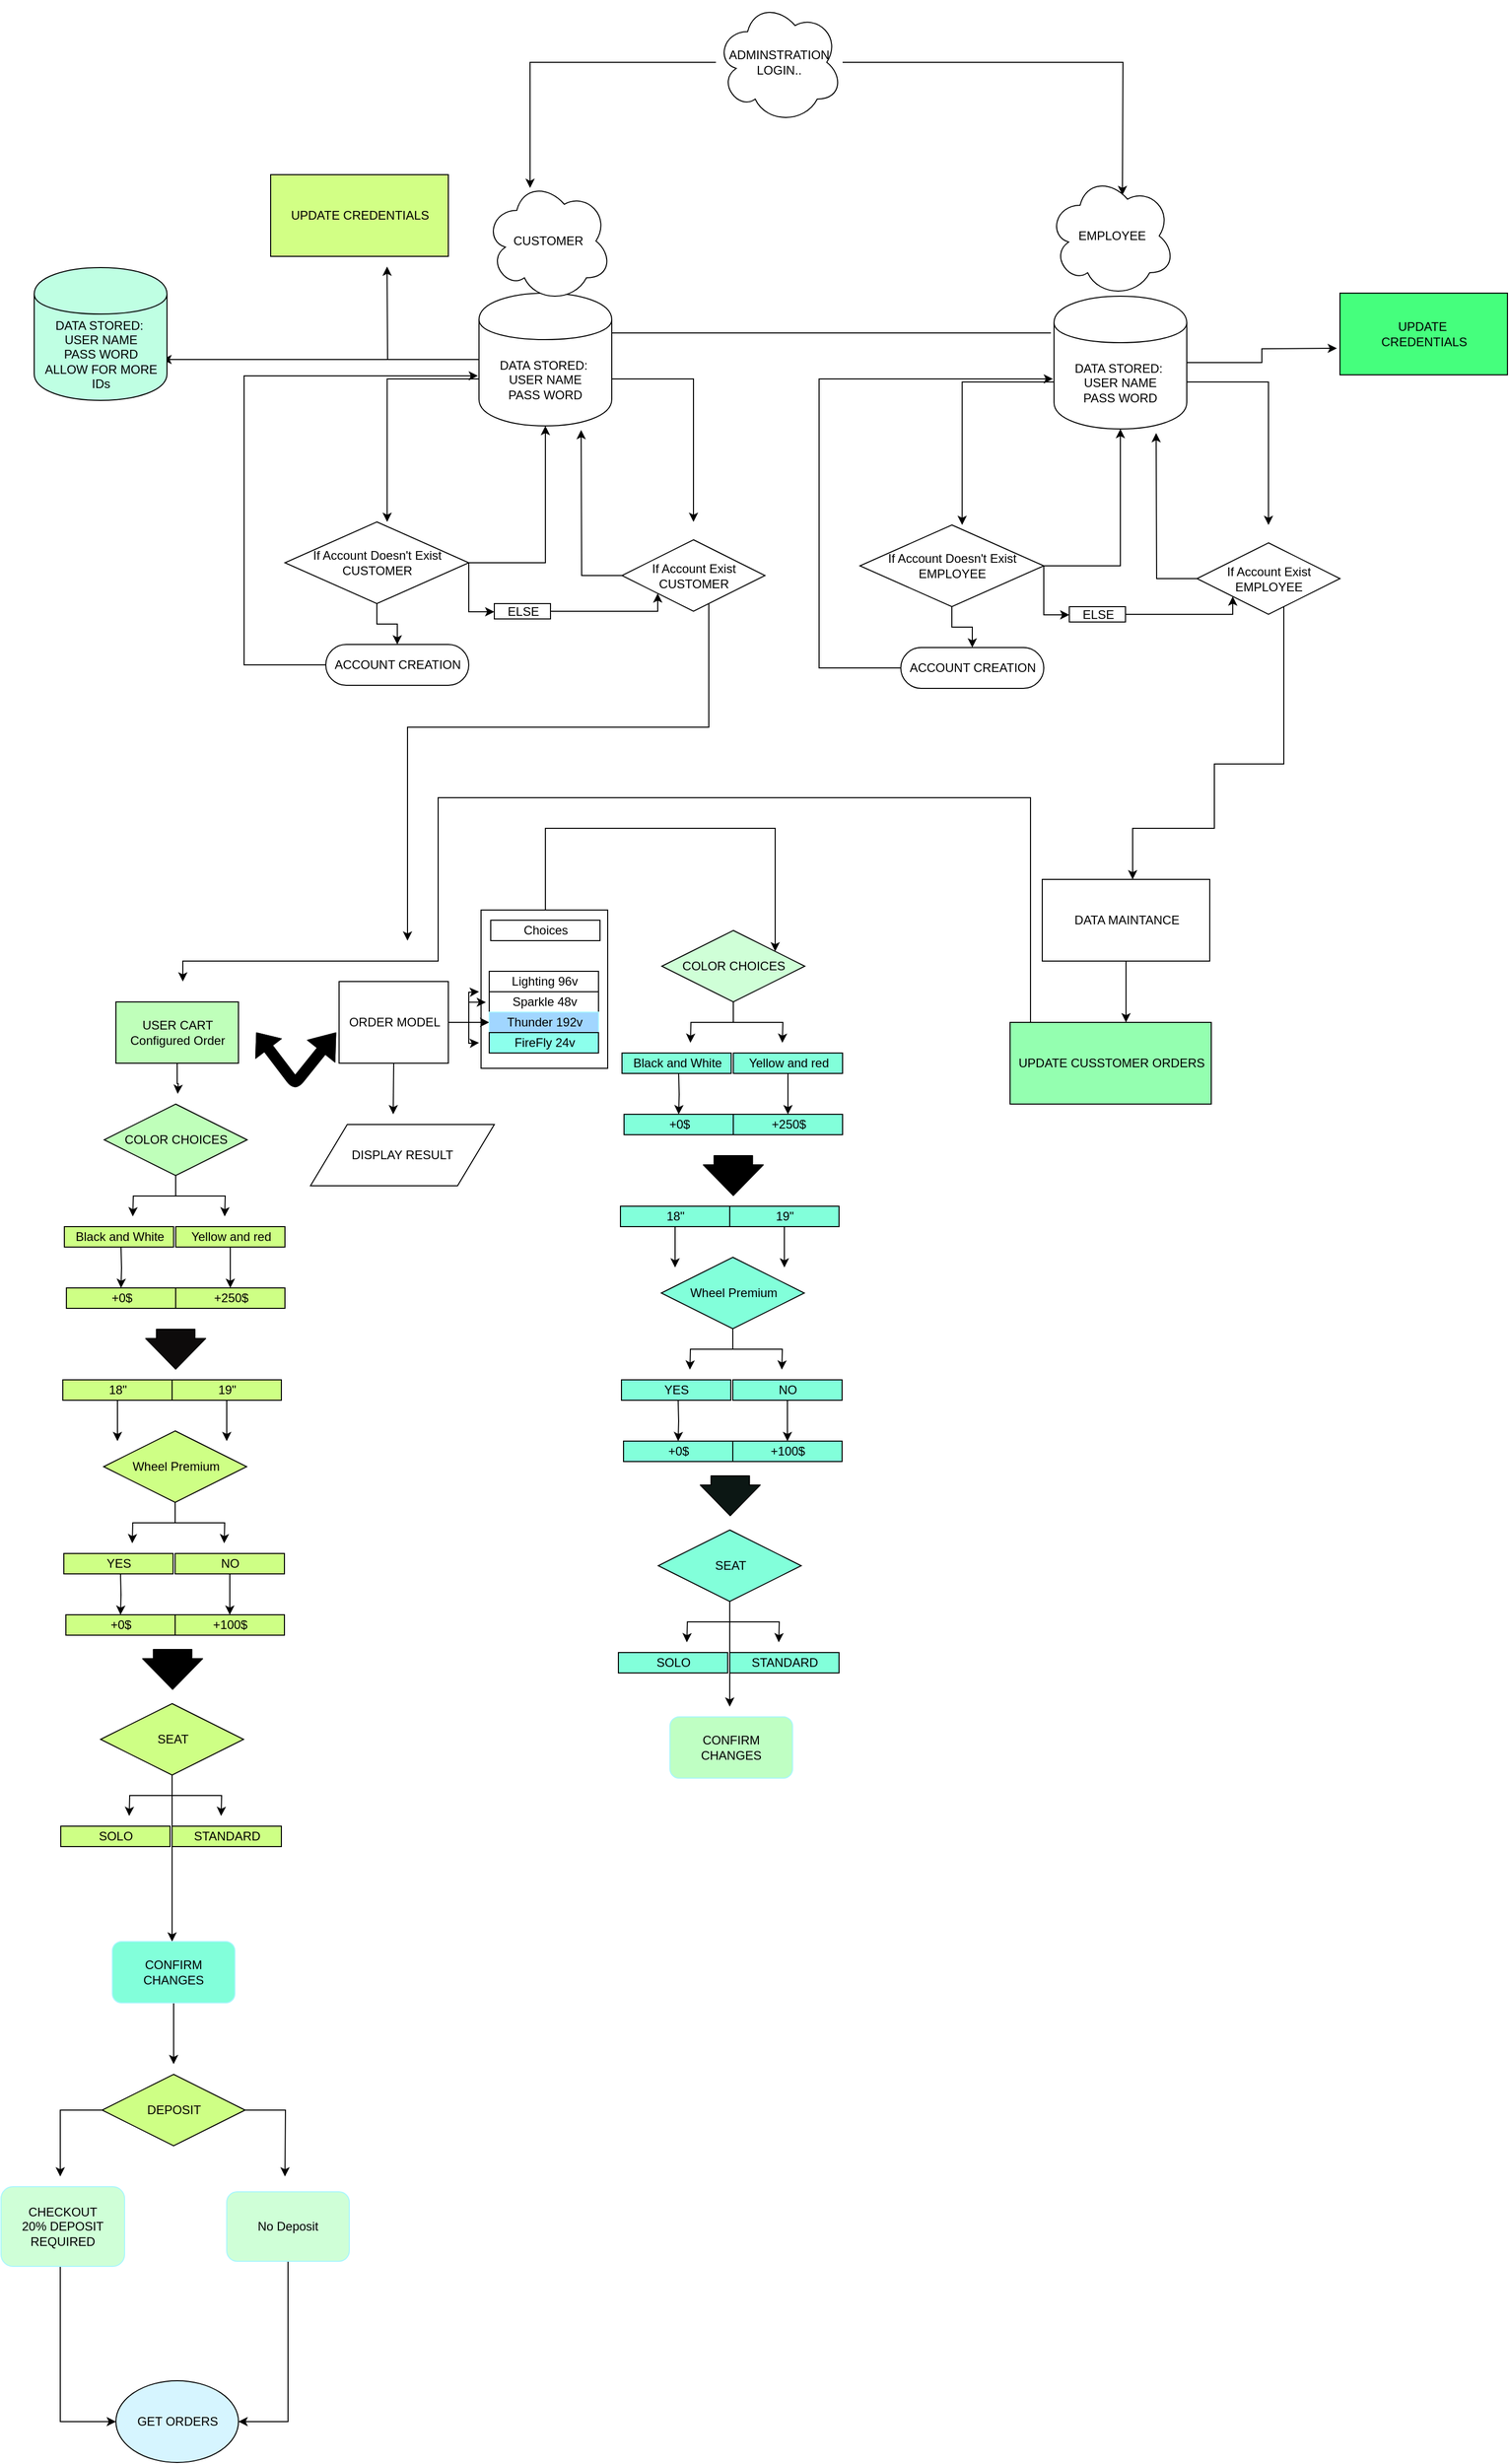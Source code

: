 <mxfile version="12.1.0" type="github" pages="1"><diagram id="tOOhJT7i22HmIIOKfleO" name="Page-1"><mxGraphModel dx="2656" dy="1863" grid="1" gridSize="10" guides="1" tooltips="1" connect="1" arrows="1" fold="1" page="1" pageScale="1" pageWidth="850" pageHeight="1100" math="0" shadow="0"><root><mxCell id="0"/><mxCell id="1" parent="0"/><mxCell id="ttzh-pr97tGaHgZJYW2i-22" style="edgeStyle=orthogonalEdgeStyle;rounded=0;orthogonalLoop=1;jettySize=auto;html=1;" parent="1" source="ttzh-pr97tGaHgZJYW2i-20" target="ttzh-pr97tGaHgZJYW2i-11" edge="1"><mxGeometry relative="1" as="geometry"><mxPoint x="510" y="440" as="targetPoint"/><Array as="points"><mxPoint x="335" y="360"/><mxPoint x="560" y="360"/><mxPoint x="560" y="460"/></Array></mxGeometry></mxCell><mxCell id="ttzh-pr97tGaHgZJYW2i-20" value="" style="html=1;dashed=0;whitespace=wrap;" parent="1" vertex="1"><mxGeometry x="272" y="440" width="124" height="155" as="geometry"/></mxCell><mxCell id="7T_k5h3l0pb4piRsph_v-25" style="edgeStyle=orthogonalEdgeStyle;rounded=0;orthogonalLoop=1;jettySize=auto;html=1;entryX=-0.008;entryY=0.623;entryDx=0;entryDy=0;entryPerimeter=0;" parent="1" source="7T_k5h3l0pb4piRsph_v-1" target="7T_k5h3l0pb4piRsph_v-3" edge="1"><mxGeometry relative="1" as="geometry"><mxPoint x="250" y="-80" as="targetPoint"/><Array as="points"><mxPoint x="40" y="200"/><mxPoint x="40" y="-83"/></Array></mxGeometry></mxCell><mxCell id="7T_k5h3l0pb4piRsph_v-1" value="ACCOUNT CREATION" style="html=1;dashed=0;whitespace=wrap;shape=mxgraph.dfd.start" parent="1" vertex="1"><mxGeometry x="120" y="180" width="140" height="40" as="geometry"/></mxCell><mxCell id="7T_k5h3l0pb4piRsph_v-16" style="edgeStyle=orthogonalEdgeStyle;rounded=0;orthogonalLoop=1;jettySize=auto;html=1;entryX=0.556;entryY=0;entryDx=0;entryDy=0;entryPerimeter=0;" parent="1" source="7T_k5h3l0pb4piRsph_v-3" target="7T_k5h3l0pb4piRsph_v-7" edge="1"><mxGeometry relative="1" as="geometry"><Array as="points"><mxPoint x="180" y="-80"/></Array></mxGeometry></mxCell><mxCell id="7T_k5h3l0pb4piRsph_v-17" style="edgeStyle=orthogonalEdgeStyle;rounded=0;orthogonalLoop=1;jettySize=auto;html=1;" parent="1" source="7T_k5h3l0pb4piRsph_v-3" edge="1"><mxGeometry relative="1" as="geometry"><mxPoint x="480" y="60" as="targetPoint"/><Array as="points"><mxPoint x="480" y="-80"/></Array></mxGeometry></mxCell><mxCell id="ttzh-pr97tGaHgZJYW2i-91" style="edgeStyle=orthogonalEdgeStyle;rounded=0;orthogonalLoop=1;jettySize=auto;html=1;fillColor=#000000;" parent="1" source="7T_k5h3l0pb4piRsph_v-3" edge="1"><mxGeometry relative="1" as="geometry"><mxPoint x="180.0" y="-190" as="targetPoint"/></mxGeometry></mxCell><mxCell id="ttzh-pr97tGaHgZJYW2i-99" style="edgeStyle=orthogonalEdgeStyle;rounded=0;orthogonalLoop=1;jettySize=auto;html=1;fillColor=#000000;" parent="1" source="7T_k5h3l0pb4piRsph_v-3" edge="1"><mxGeometry relative="1" as="geometry"><mxPoint x="-40" y="-99" as="targetPoint"/></mxGeometry></mxCell><mxCell id="7T_k5h3l0pb4piRsph_v-3" value="DATA STORED:&amp;nbsp;&lt;br&gt;USER NAME&lt;br&gt;PASS WORD" style="shape=cylinder;whiteSpace=wrap;html=1;boundedLbl=1;backgroundOutline=1;" parent="1" vertex="1"><mxGeometry x="270" y="-164" width="130" height="130" as="geometry"/></mxCell><mxCell id="7T_k5h3l0pb4piRsph_v-26" style="edgeStyle=orthogonalEdgeStyle;rounded=0;orthogonalLoop=1;jettySize=auto;html=1;" parent="1" source="7T_k5h3l0pb4piRsph_v-5" edge="1"><mxGeometry relative="1" as="geometry"><mxPoint x="370" y="-30" as="targetPoint"/></mxGeometry></mxCell><mxCell id="xP6dn8a69uU6Bmhhe62T-63" style="edgeStyle=orthogonalEdgeStyle;rounded=0;orthogonalLoop=1;jettySize=auto;html=1;" parent="1" source="7T_k5h3l0pb4piRsph_v-5" edge="1"><mxGeometry relative="1" as="geometry"><mxPoint x="200" y="470" as="targetPoint"/><Array as="points"><mxPoint x="495" y="261"/><mxPoint x="200" y="261"/></Array></mxGeometry></mxCell><mxCell id="7T_k5h3l0pb4piRsph_v-5" value="If Account Exist&lt;br&gt;CUSTOMER" style="shape=rhombus;html=1;dashed=0;whitespace=wrap;perimeter=rhombusPerimeter;" parent="1" vertex="1"><mxGeometry x="410" y="77.5" width="140" height="70" as="geometry"/></mxCell><mxCell id="7T_k5h3l0pb4piRsph_v-8" style="edgeStyle=orthogonalEdgeStyle;rounded=0;orthogonalLoop=1;jettySize=auto;html=1;entryX=0.5;entryY=0.5;entryDx=0;entryDy=-20;entryPerimeter=0;" parent="1" source="7T_k5h3l0pb4piRsph_v-7" target="7T_k5h3l0pb4piRsph_v-1" edge="1"><mxGeometry relative="1" as="geometry"/></mxCell><mxCell id="7T_k5h3l0pb4piRsph_v-12" style="edgeStyle=orthogonalEdgeStyle;rounded=0;orthogonalLoop=1;jettySize=auto;html=1;exitX=1;exitY=0.5;exitDx=0;exitDy=0;" parent="1" source="7T_k5h3l0pb4piRsph_v-7" target="7T_k5h3l0pb4piRsph_v-10" edge="1"><mxGeometry relative="1" as="geometry"><Array as="points"><mxPoint x="260" y="148"/></Array></mxGeometry></mxCell><mxCell id="7T_k5h3l0pb4piRsph_v-18" style="edgeStyle=orthogonalEdgeStyle;rounded=0;orthogonalLoop=1;jettySize=auto;html=1;" parent="1" source="7T_k5h3l0pb4piRsph_v-7" edge="1"><mxGeometry relative="1" as="geometry"><mxPoint x="335" y="-34" as="targetPoint"/><Array as="points"><mxPoint x="335" y="100"/></Array></mxGeometry></mxCell><mxCell id="7T_k5h3l0pb4piRsph_v-7" value="If Account Doesn't Exist&lt;br&gt;CUSTOMER" style="shape=rhombus;html=1;dashed=0;whitespace=wrap;perimeter=rhombusPerimeter;" parent="1" vertex="1"><mxGeometry x="80" y="60" width="180" height="80" as="geometry"/></mxCell><mxCell id="7T_k5h3l0pb4piRsph_v-24" style="edgeStyle=orthogonalEdgeStyle;rounded=0;orthogonalLoop=1;jettySize=auto;html=1;entryX=0;entryY=1;entryDx=0;entryDy=0;" parent="1" source="7T_k5h3l0pb4piRsph_v-10" target="7T_k5h3l0pb4piRsph_v-5" edge="1"><mxGeometry relative="1" as="geometry"><Array as="points"><mxPoint x="445" y="148"/></Array></mxGeometry></mxCell><mxCell id="7T_k5h3l0pb4piRsph_v-10" value="ELSE" style="html=1;dashed=0;whitespace=wrap;" parent="1" vertex="1"><mxGeometry x="285" y="140" width="55" height="15" as="geometry"/></mxCell><mxCell id="xP6dn8a69uU6Bmhhe62T-27" style="edgeStyle=orthogonalEdgeStyle;rounded=0;orthogonalLoop=1;jettySize=auto;html=1;entryX=-0.008;entryY=0.623;entryDx=0;entryDy=0;entryPerimeter=0;" parent="1" source="xP6dn8a69uU6Bmhhe62T-28" target="xP6dn8a69uU6Bmhhe62T-31" edge="1"><mxGeometry relative="1" as="geometry"><mxPoint x="813" y="-77" as="targetPoint"/><Array as="points"><mxPoint x="603" y="203"/><mxPoint x="603" y="-80"/></Array></mxGeometry></mxCell><mxCell id="xP6dn8a69uU6Bmhhe62T-28" value="ACCOUNT CREATION" style="html=1;dashed=0;whitespace=wrap;shape=mxgraph.dfd.start" parent="1" vertex="1"><mxGeometry x="683" y="183" width="140" height="40" as="geometry"/></mxCell><mxCell id="xP6dn8a69uU6Bmhhe62T-29" style="edgeStyle=orthogonalEdgeStyle;rounded=0;orthogonalLoop=1;jettySize=auto;html=1;entryX=0.556;entryY=0;entryDx=0;entryDy=0;entryPerimeter=0;" parent="1" source="xP6dn8a69uU6Bmhhe62T-31" target="xP6dn8a69uU6Bmhhe62T-38" edge="1"><mxGeometry relative="1" as="geometry"><Array as="points"><mxPoint x="743" y="-77"/></Array></mxGeometry></mxCell><mxCell id="xP6dn8a69uU6Bmhhe62T-30" style="edgeStyle=orthogonalEdgeStyle;rounded=0;orthogonalLoop=1;jettySize=auto;html=1;" parent="1" source="xP6dn8a69uU6Bmhhe62T-31" edge="1"><mxGeometry relative="1" as="geometry"><mxPoint x="1043" y="63" as="targetPoint"/><Array as="points"><mxPoint x="1043" y="-77"/></Array></mxGeometry></mxCell><mxCell id="ttzh-pr97tGaHgZJYW2i-89" style="edgeStyle=orthogonalEdgeStyle;rounded=0;orthogonalLoop=1;jettySize=auto;html=1;fillColor=#000000;" parent="1" source="xP6dn8a69uU6Bmhhe62T-31" edge="1"><mxGeometry relative="1" as="geometry"><mxPoint x="1110" y="-110" as="targetPoint"/></mxGeometry></mxCell><mxCell id="xP6dn8a69uU6Bmhhe62T-31" value="DATA STORED:&amp;nbsp;&lt;br&gt;USER NAME&lt;br&gt;PASS WORD" style="shape=cylinder;whiteSpace=wrap;html=1;boundedLbl=1;backgroundOutline=1;" parent="1" vertex="1"><mxGeometry x="833" y="-161" width="130" height="130" as="geometry"/></mxCell><mxCell id="xP6dn8a69uU6Bmhhe62T-32" style="edgeStyle=orthogonalEdgeStyle;rounded=0;orthogonalLoop=1;jettySize=auto;html=1;" parent="1" source="xP6dn8a69uU6Bmhhe62T-34" edge="1"><mxGeometry relative="1" as="geometry"><mxPoint x="933" y="-27" as="targetPoint"/></mxGeometry></mxCell><mxCell id="xP6dn8a69uU6Bmhhe62T-65" style="edgeStyle=orthogonalEdgeStyle;rounded=0;orthogonalLoop=1;jettySize=auto;html=1;" parent="1" source="xP6dn8a69uU6Bmhhe62T-34" edge="1"><mxGeometry relative="1" as="geometry"><mxPoint x="910" y="410" as="targetPoint"/><Array as="points"><mxPoint x="1058" y="297"/><mxPoint x="990" y="297"/><mxPoint x="990" y="360"/><mxPoint x="910" y="360"/></Array></mxGeometry></mxCell><mxCell id="xP6dn8a69uU6Bmhhe62T-34" value="If Account Exist&lt;br&gt;EMPLOYEE" style="shape=rhombus;html=1;dashed=0;whitespace=wrap;perimeter=rhombusPerimeter;" parent="1" vertex="1"><mxGeometry x="973" y="80.5" width="140" height="70" as="geometry"/></mxCell><mxCell id="xP6dn8a69uU6Bmhhe62T-35" style="edgeStyle=orthogonalEdgeStyle;rounded=0;orthogonalLoop=1;jettySize=auto;html=1;entryX=0.5;entryY=0.5;entryDx=0;entryDy=-20;entryPerimeter=0;" parent="1" source="xP6dn8a69uU6Bmhhe62T-38" target="xP6dn8a69uU6Bmhhe62T-28" edge="1"><mxGeometry relative="1" as="geometry"/></mxCell><mxCell id="xP6dn8a69uU6Bmhhe62T-36" style="edgeStyle=orthogonalEdgeStyle;rounded=0;orthogonalLoop=1;jettySize=auto;html=1;exitX=1;exitY=0.5;exitDx=0;exitDy=0;" parent="1" source="xP6dn8a69uU6Bmhhe62T-38" target="xP6dn8a69uU6Bmhhe62T-40" edge="1"><mxGeometry relative="1" as="geometry"><Array as="points"><mxPoint x="823" y="151"/></Array></mxGeometry></mxCell><mxCell id="xP6dn8a69uU6Bmhhe62T-37" style="edgeStyle=orthogonalEdgeStyle;rounded=0;orthogonalLoop=1;jettySize=auto;html=1;" parent="1" source="xP6dn8a69uU6Bmhhe62T-38" edge="1"><mxGeometry relative="1" as="geometry"><mxPoint x="898" y="-31" as="targetPoint"/><Array as="points"><mxPoint x="898" y="103"/></Array></mxGeometry></mxCell><mxCell id="xP6dn8a69uU6Bmhhe62T-38" value="If Account Doesn't Exist&lt;br&gt;EMPLOYEE" style="shape=rhombus;html=1;dashed=0;whitespace=wrap;perimeter=rhombusPerimeter;" parent="1" vertex="1"><mxGeometry x="643" y="63" width="180" height="80" as="geometry"/></mxCell><mxCell id="xP6dn8a69uU6Bmhhe62T-39" style="edgeStyle=orthogonalEdgeStyle;rounded=0;orthogonalLoop=1;jettySize=auto;html=1;entryX=0;entryY=1;entryDx=0;entryDy=0;" parent="1" source="xP6dn8a69uU6Bmhhe62T-40" target="xP6dn8a69uU6Bmhhe62T-34" edge="1"><mxGeometry relative="1" as="geometry"><Array as="points"><mxPoint x="1008" y="151"/></Array></mxGeometry></mxCell><mxCell id="xP6dn8a69uU6Bmhhe62T-40" value="ELSE" style="html=1;dashed=0;whitespace=wrap;" parent="1" vertex="1"><mxGeometry x="848" y="143" width="55" height="15" as="geometry"/></mxCell><mxCell id="xP6dn8a69uU6Bmhhe62T-42" value="CUSTOMER" style="shape=cloud;whiteSpace=wrap;html=1;" parent="1" vertex="1"><mxGeometry x="276" y="-275" width="124" height="120" as="geometry"/></mxCell><mxCell id="xP6dn8a69uU6Bmhhe62T-57" value="EMPLOYEE" style="shape=cloud;whiteSpace=wrap;html=1;" parent="1" vertex="1"><mxGeometry x="827.5" y="-280" width="124" height="120" as="geometry"/></mxCell><mxCell id="xP6dn8a69uU6Bmhhe62T-61" style="edgeStyle=orthogonalEdgeStyle;rounded=0;orthogonalLoop=1;jettySize=auto;html=1;entryX=0.355;entryY=0.067;entryDx=0;entryDy=0;entryPerimeter=0;" parent="1" source="xP6dn8a69uU6Bmhhe62T-59" target="xP6dn8a69uU6Bmhhe62T-42" edge="1"><mxGeometry relative="1" as="geometry"/></mxCell><mxCell id="xP6dn8a69uU6Bmhhe62T-62" style="edgeStyle=orthogonalEdgeStyle;rounded=0;orthogonalLoop=1;jettySize=auto;html=1;" parent="1" source="xP6dn8a69uU6Bmhhe62T-59" edge="1"><mxGeometry relative="1" as="geometry"><mxPoint x="900" y="-260" as="targetPoint"/></mxGeometry></mxCell><mxCell id="xP6dn8a69uU6Bmhhe62T-59" value="ADMINSTRATION&lt;br&gt;LOGIN.." style="shape=cloud;whiteSpace=wrap;html=1;" parent="1" vertex="1"><mxGeometry x="502" y="-450" width="124" height="120" as="geometry"/></mxCell><mxCell id="xP6dn8a69uU6Bmhhe62T-72" style="edgeStyle=orthogonalEdgeStyle;rounded=0;orthogonalLoop=1;jettySize=auto;html=1;exitX=0.5;exitY=1;exitDx=0;exitDy=0;" parent="1" source="xP6dn8a69uU6Bmhhe62T-64" edge="1"><mxGeometry relative="1" as="geometry"><mxPoint x="186" y="640" as="targetPoint"/></mxGeometry></mxCell><mxCell id="ttzh-pr97tGaHgZJYW2i-2" style="edgeStyle=orthogonalEdgeStyle;rounded=0;orthogonalLoop=1;jettySize=auto;html=1;" parent="1" source="xP6dn8a69uU6Bmhhe62T-64" edge="1"><mxGeometry relative="1" as="geometry"><mxPoint x="270" y="520" as="targetPoint"/></mxGeometry></mxCell><mxCell id="ttzh-pr97tGaHgZJYW2i-7" style="edgeStyle=orthogonalEdgeStyle;rounded=0;orthogonalLoop=1;jettySize=auto;html=1;exitX=1;exitY=0.5;exitDx=0;exitDy=0;entryX=-0.03;entryY=0.516;entryDx=0;entryDy=0;entryPerimeter=0;" parent="1" source="xP6dn8a69uU6Bmhhe62T-64" target="ttzh-pr97tGaHgZJYW2i-4" edge="1"><mxGeometry relative="1" as="geometry"/></mxCell><mxCell id="ttzh-pr97tGaHgZJYW2i-8" style="edgeStyle=orthogonalEdgeStyle;rounded=0;orthogonalLoop=1;jettySize=auto;html=1;entryX=0;entryY=0.5;entryDx=0;entryDy=0;" parent="1" source="xP6dn8a69uU6Bmhhe62T-64" target="ttzh-pr97tGaHgZJYW2i-5" edge="1"><mxGeometry relative="1" as="geometry"/></mxCell><mxCell id="ttzh-pr97tGaHgZJYW2i-9" style="edgeStyle=orthogonalEdgeStyle;rounded=0;orthogonalLoop=1;jettySize=auto;html=1;" parent="1" source="xP6dn8a69uU6Bmhhe62T-64" edge="1"><mxGeometry relative="1" as="geometry"><mxPoint x="270" y="570" as="targetPoint"/></mxGeometry></mxCell><mxCell id="xP6dn8a69uU6Bmhhe62T-64" value="ORDER MODEL&lt;br&gt;" style="html=1;dashed=0;whitespace=wrap;" parent="1" vertex="1"><mxGeometry x="133" y="510" width="107" height="80" as="geometry"/></mxCell><mxCell id="ttzh-pr97tGaHgZJYW2i-96" style="edgeStyle=orthogonalEdgeStyle;rounded=0;orthogonalLoop=1;jettySize=auto;html=1;fillColor=#000000;" parent="1" source="xP6dn8a69uU6Bmhhe62T-66" edge="1"><mxGeometry relative="1" as="geometry"><mxPoint x="903.5" y="550" as="targetPoint"/></mxGeometry></mxCell><mxCell id="xP6dn8a69uU6Bmhhe62T-66" value="DATA MAINTANCE" style="html=1;dashed=0;whitespace=wrap;" parent="1" vertex="1"><mxGeometry x="821.5" y="410" width="164" height="80" as="geometry"/></mxCell><mxCell id="xP6dn8a69uU6Bmhhe62T-67" value="DISPLAY RESULT" style="shape=parallelogram;perimeter=parallelogramPerimeter;whiteSpace=wrap;html=1;dashed=0;" parent="1" vertex="1"><mxGeometry x="105" y="650" width="180" height="60" as="geometry"/></mxCell><mxCell id="xP6dn8a69uU6Bmhhe62T-73" value="" style="endArrow=none;html=1;exitX=1;exitY=0.3;exitDx=0;exitDy=0;" parent="1" source="7T_k5h3l0pb4piRsph_v-3" edge="1"><mxGeometry width="50" height="50" relative="1" as="geometry"><mxPoint x="550" y="-170.143" as="sourcePoint"/><mxPoint x="830" y="-125" as="targetPoint"/></mxGeometry></mxCell><mxCell id="ttzh-pr97tGaHgZJYW2i-3" value="Lighting 96v" style="html=1;dashed=0;whitespace=wrap;" parent="1" vertex="1"><mxGeometry x="280" y="500" width="107" height="20" as="geometry"/></mxCell><mxCell id="ttzh-pr97tGaHgZJYW2i-4" value="Sparkle 48v" style="html=1;dashed=0;whitespace=wrap;" parent="1" vertex="1"><mxGeometry x="280" y="520" width="107" height="20" as="geometry"/></mxCell><mxCell id="ttzh-pr97tGaHgZJYW2i-5" value="Thunder 192v" style="html=1;dashed=0;whitespace=wrap;fillColor=#A1D6FF;strokeColor=#A8F6FF;" parent="1" vertex="1"><mxGeometry x="280" y="540" width="107" height="20" as="geometry"/></mxCell><mxCell id="ttzh-pr97tGaHgZJYW2i-6" value="FireFly 24v" style="html=1;dashed=0;whitespace=wrap;fillColor=#8CFFEC;" parent="1" vertex="1"><mxGeometry x="280" y="560" width="107" height="20" as="geometry"/></mxCell><mxCell id="ttzh-pr97tGaHgZJYW2i-12" style="edgeStyle=orthogonalEdgeStyle;rounded=0;orthogonalLoop=1;jettySize=auto;html=1;" parent="1" source="ttzh-pr97tGaHgZJYW2i-11" edge="1"><mxGeometry relative="1" as="geometry"><mxPoint x="477" y="570" as="targetPoint"/></mxGeometry></mxCell><mxCell id="ttzh-pr97tGaHgZJYW2i-15" style="edgeStyle=orthogonalEdgeStyle;rounded=0;orthogonalLoop=1;jettySize=auto;html=1;" parent="1" source="ttzh-pr97tGaHgZJYW2i-11" edge="1"><mxGeometry relative="1" as="geometry"><mxPoint x="567" y="570" as="targetPoint"/></mxGeometry></mxCell><mxCell id="ttzh-pr97tGaHgZJYW2i-11" value="COLOR CHOICES" style="shape=rhombus;html=1;dashed=0;whitespace=wrap;perimeter=rhombusPerimeter;fillColor=#CFFFD7;" parent="1" vertex="1"><mxGeometry x="449" y="460" width="140" height="70" as="geometry"/></mxCell><mxCell id="ttzh-pr97tGaHgZJYW2i-13" value="Black and White" style="html=1;dashed=0;whitespace=wrap;fillColor=#82FFDA;" parent="1" vertex="1"><mxGeometry x="410" y="580" width="107" height="20" as="geometry"/></mxCell><mxCell id="ttzh-pr97tGaHgZJYW2i-16" style="edgeStyle=orthogonalEdgeStyle;rounded=0;orthogonalLoop=1;jettySize=auto;html=1;fillColor=#82FFDA;" parent="1" source="ttzh-pr97tGaHgZJYW2i-14" edge="1"><mxGeometry relative="1" as="geometry"><mxPoint x="572.5" y="640" as="targetPoint"/></mxGeometry></mxCell><mxCell id="ttzh-pr97tGaHgZJYW2i-14" value="Yellow and red" style="html=1;dashed=0;whitespace=wrap;fillColor=#82FFDA;" parent="1" vertex="1"><mxGeometry x="519" y="580" width="107" height="20" as="geometry"/></mxCell><mxCell id="ttzh-pr97tGaHgZJYW2i-17" value="+250$" style="html=1;dashed=0;whitespace=wrap;fillColor=#82FFDA;" parent="1" vertex="1"><mxGeometry x="519" y="640" width="107" height="20" as="geometry"/></mxCell><mxCell id="ttzh-pr97tGaHgZJYW2i-18" style="edgeStyle=orthogonalEdgeStyle;rounded=0;orthogonalLoop=1;jettySize=auto;html=1;fillColor=#82FFDA;" parent="1" edge="1"><mxGeometry relative="1" as="geometry"><mxPoint x="465.5" y="640" as="targetPoint"/><mxPoint x="465.5" y="600" as="sourcePoint"/></mxGeometry></mxCell><mxCell id="ttzh-pr97tGaHgZJYW2i-19" value="+0$" style="html=1;dashed=0;whitespace=wrap;fillColor=#82FFDA;" parent="1" vertex="1"><mxGeometry x="412" y="640" width="107" height="20" as="geometry"/></mxCell><mxCell id="ttzh-pr97tGaHgZJYW2i-21" value="Choices" style="html=1;dashed=0;whitespace=wrap;" parent="1" vertex="1"><mxGeometry x="281.5" y="450" width="107" height="20" as="geometry"/></mxCell><mxCell id="ttzh-pr97tGaHgZJYW2i-24" value="" style="shape=flexArrow;endArrow=classic;html=1;width=37.647;endSize=9.647;fillColor=#000000;" parent="1" edge="1"><mxGeometry width="50" height="50" relative="1" as="geometry"><mxPoint x="519" y="680" as="sourcePoint"/><mxPoint x="519" y="720" as="targetPoint"/></mxGeometry></mxCell><mxCell id="ttzh-pr97tGaHgZJYW2i-26" style="edgeStyle=orthogonalEdgeStyle;rounded=0;orthogonalLoop=1;jettySize=auto;html=1;fillColor=#82FFDA;" parent="1" source="ttzh-pr97tGaHgZJYW2i-28" edge="1"><mxGeometry relative="1" as="geometry"><mxPoint x="476.5" y="890" as="targetPoint"/></mxGeometry></mxCell><mxCell id="ttzh-pr97tGaHgZJYW2i-27" style="edgeStyle=orthogonalEdgeStyle;rounded=0;orthogonalLoop=1;jettySize=auto;html=1;fillColor=#82FFDA;" parent="1" source="ttzh-pr97tGaHgZJYW2i-28" edge="1"><mxGeometry relative="1" as="geometry"><mxPoint x="566.5" y="890" as="targetPoint"/></mxGeometry></mxCell><mxCell id="ttzh-pr97tGaHgZJYW2i-28" value="Wheel Premium" style="shape=rhombus;html=1;dashed=0;whitespace=wrap;perimeter=rhombusPerimeter;fillColor=#82FFDA;" parent="1" vertex="1"><mxGeometry x="448.5" y="780" width="140" height="70" as="geometry"/></mxCell><mxCell id="ttzh-pr97tGaHgZJYW2i-29" value="YES" style="html=1;dashed=0;whitespace=wrap;fillColor=#82FFDA;" parent="1" vertex="1"><mxGeometry x="409.5" y="900" width="107" height="20" as="geometry"/></mxCell><mxCell id="ttzh-pr97tGaHgZJYW2i-30" style="edgeStyle=orthogonalEdgeStyle;rounded=0;orthogonalLoop=1;jettySize=auto;html=1;fillColor=#82FFDA;" parent="1" source="ttzh-pr97tGaHgZJYW2i-31" edge="1"><mxGeometry relative="1" as="geometry"><mxPoint x="572.0" y="960" as="targetPoint"/></mxGeometry></mxCell><mxCell id="ttzh-pr97tGaHgZJYW2i-31" value="NO" style="html=1;dashed=0;whitespace=wrap;fillColor=#82FFDA;" parent="1" vertex="1"><mxGeometry x="518.5" y="900" width="107" height="20" as="geometry"/></mxCell><mxCell id="ttzh-pr97tGaHgZJYW2i-32" value="+100$" style="html=1;dashed=0;whitespace=wrap;fillColor=#82FFDA;" parent="1" vertex="1"><mxGeometry x="518.5" y="960" width="107" height="20" as="geometry"/></mxCell><mxCell id="ttzh-pr97tGaHgZJYW2i-33" style="edgeStyle=orthogonalEdgeStyle;rounded=0;orthogonalLoop=1;jettySize=auto;html=1;fillColor=#82FFDA;" parent="1" edge="1"><mxGeometry relative="1" as="geometry"><mxPoint x="465.0" y="960" as="targetPoint"/><mxPoint x="465.0" y="920" as="sourcePoint"/></mxGeometry></mxCell><mxCell id="ttzh-pr97tGaHgZJYW2i-34" value="+0$" style="html=1;dashed=0;whitespace=wrap;fillColor=#82FFDA;" parent="1" vertex="1"><mxGeometry x="411.5" y="960" width="107" height="20" as="geometry"/></mxCell><mxCell id="ttzh-pr97tGaHgZJYW2i-38" style="edgeStyle=orthogonalEdgeStyle;rounded=0;orthogonalLoop=1;jettySize=auto;html=1;fillColor=#82FFDA;" parent="1" source="ttzh-pr97tGaHgZJYW2i-35" edge="1"><mxGeometry relative="1" as="geometry"><mxPoint x="569.0" y="790" as="targetPoint"/></mxGeometry></mxCell><mxCell id="ttzh-pr97tGaHgZJYW2i-35" value="19&quot;" style="html=1;dashed=0;whitespace=wrap;fillColor=#82FFDA;" parent="1" vertex="1"><mxGeometry x="515.5" y="730" width="107" height="20" as="geometry"/></mxCell><mxCell id="ttzh-pr97tGaHgZJYW2i-37" style="edgeStyle=orthogonalEdgeStyle;rounded=0;orthogonalLoop=1;jettySize=auto;html=1;fillColor=#82FFDA;" parent="1" source="ttzh-pr97tGaHgZJYW2i-36" edge="1"><mxGeometry relative="1" as="geometry"><mxPoint x="462" y="790" as="targetPoint"/></mxGeometry></mxCell><mxCell id="ttzh-pr97tGaHgZJYW2i-36" value="18&quot;" style="html=1;dashed=0;whitespace=wrap;fillColor=#82FFDA;" parent="1" vertex="1"><mxGeometry x="408.5" y="730" width="107" height="20" as="geometry"/></mxCell><mxCell id="ttzh-pr97tGaHgZJYW2i-39" style="edgeStyle=orthogonalEdgeStyle;rounded=0;orthogonalLoop=1;jettySize=auto;html=1;fillColor=#82FFDA;" parent="1" source="ttzh-pr97tGaHgZJYW2i-41" edge="1"><mxGeometry relative="1" as="geometry"><mxPoint x="473.5" y="1157.0" as="targetPoint"/></mxGeometry></mxCell><mxCell id="ttzh-pr97tGaHgZJYW2i-40" style="edgeStyle=orthogonalEdgeStyle;rounded=0;orthogonalLoop=1;jettySize=auto;html=1;fillColor=#82FFDA;" parent="1" source="ttzh-pr97tGaHgZJYW2i-41" edge="1"><mxGeometry relative="1" as="geometry"><mxPoint x="563.5" y="1157.0" as="targetPoint"/></mxGeometry></mxCell><mxCell id="ttzh-pr97tGaHgZJYW2i-83" style="edgeStyle=orthogonalEdgeStyle;rounded=0;orthogonalLoop=1;jettySize=auto;html=1;fillColor=#82FFDA;" parent="1" source="ttzh-pr97tGaHgZJYW2i-41" edge="1"><mxGeometry relative="1" as="geometry"><mxPoint x="515.5" y="1220" as="targetPoint"/></mxGeometry></mxCell><mxCell id="ttzh-pr97tGaHgZJYW2i-41" value="SEAT" style="shape=rhombus;html=1;dashed=0;whitespace=wrap;perimeter=rhombusPerimeter;fillColor=#82FFDA;" parent="1" vertex="1"><mxGeometry x="445.5" y="1047" width="140" height="70" as="geometry"/></mxCell><mxCell id="ttzh-pr97tGaHgZJYW2i-42" value="SOLO" style="html=1;dashed=0;whitespace=wrap;fillColor=#82FFDA;" parent="1" vertex="1"><mxGeometry x="406.5" y="1167" width="107" height="20" as="geometry"/></mxCell><mxCell id="ttzh-pr97tGaHgZJYW2i-43" value="STANDARD" style="html=1;dashed=0;whitespace=wrap;fillColor=#82FFDA;" parent="1" vertex="1"><mxGeometry x="515.5" y="1167" width="107" height="20" as="geometry"/></mxCell><mxCell id="ttzh-pr97tGaHgZJYW2i-44" value="" style="shape=flexArrow;endArrow=classic;html=1;width=37.647;endSize=9.647;fillColor=#0C1714;" parent="1" edge="1"><mxGeometry width="50" height="50" relative="1" as="geometry"><mxPoint x="516" y="993.5" as="sourcePoint"/><mxPoint x="516" y="1033.5" as="targetPoint"/></mxGeometry></mxCell><mxCell id="ttzh-pr97tGaHgZJYW2i-48" value="" style="edgeStyle=orthogonalEdgeStyle;rounded=0;orthogonalLoop=1;jettySize=auto;html=1;fillColor=#BFFFBA;" parent="1" source="ttzh-pr97tGaHgZJYW2i-46" edge="1"><mxGeometry relative="1" as="geometry"><mxPoint x="-25" y="620" as="targetPoint"/></mxGeometry></mxCell><mxCell id="ttzh-pr97tGaHgZJYW2i-46" value="USER CART&lt;br&gt;Configured Order" style="rounded=0;whiteSpace=wrap;html=1;fillColor=#BFFFBA;" parent="1" vertex="1"><mxGeometry x="-85.5" y="530" width="120" height="60" as="geometry"/></mxCell><mxCell id="ttzh-pr97tGaHgZJYW2i-51" style="edgeStyle=orthogonalEdgeStyle;rounded=0;orthogonalLoop=1;jettySize=auto;html=1;" parent="1" source="ttzh-pr97tGaHgZJYW2i-53" edge="1"><mxGeometry relative="1" as="geometry"><mxPoint x="-69" y="740" as="targetPoint"/></mxGeometry></mxCell><mxCell id="ttzh-pr97tGaHgZJYW2i-52" style="edgeStyle=orthogonalEdgeStyle;rounded=0;orthogonalLoop=1;jettySize=auto;html=1;" parent="1" source="ttzh-pr97tGaHgZJYW2i-53" edge="1"><mxGeometry relative="1" as="geometry"><mxPoint x="21" y="740" as="targetPoint"/></mxGeometry></mxCell><mxCell id="ttzh-pr97tGaHgZJYW2i-53" value="COLOR CHOICES" style="shape=rhombus;html=1;dashed=0;whitespace=wrap;perimeter=rhombusPerimeter;fillColor=#BFFFBA;" parent="1" vertex="1"><mxGeometry x="-97" y="630" width="140" height="70" as="geometry"/></mxCell><mxCell id="ttzh-pr97tGaHgZJYW2i-54" value="Black and White" style="html=1;dashed=0;whitespace=wrap;fillColor=#CEFF85;" parent="1" vertex="1"><mxGeometry x="-136" y="750" width="107" height="20" as="geometry"/></mxCell><mxCell id="ttzh-pr97tGaHgZJYW2i-55" style="edgeStyle=orthogonalEdgeStyle;rounded=0;orthogonalLoop=1;jettySize=auto;html=1;fillColor=#CEFF85;" parent="1" source="ttzh-pr97tGaHgZJYW2i-56" edge="1"><mxGeometry relative="1" as="geometry"><mxPoint x="26.5" y="810" as="targetPoint"/></mxGeometry></mxCell><mxCell id="ttzh-pr97tGaHgZJYW2i-56" value="Yellow and red" style="html=1;dashed=0;whitespace=wrap;fillColor=#CEFF85;" parent="1" vertex="1"><mxGeometry x="-27" y="750" width="107" height="20" as="geometry"/></mxCell><mxCell id="ttzh-pr97tGaHgZJYW2i-57" value="+250$" style="html=1;dashed=0;whitespace=wrap;fillColor=#CEFF85;" parent="1" vertex="1"><mxGeometry x="-27" y="810" width="107" height="20" as="geometry"/></mxCell><mxCell id="ttzh-pr97tGaHgZJYW2i-58" style="edgeStyle=orthogonalEdgeStyle;rounded=0;orthogonalLoop=1;jettySize=auto;html=1;fillColor=#CEFF85;" parent="1" edge="1"><mxGeometry relative="1" as="geometry"><mxPoint x="-80.5" y="810" as="targetPoint"/><mxPoint x="-80.5" y="770" as="sourcePoint"/></mxGeometry></mxCell><mxCell id="ttzh-pr97tGaHgZJYW2i-59" value="+0$" style="html=1;dashed=0;whitespace=wrap;fillColor=#CEFF85;" parent="1" vertex="1"><mxGeometry x="-134" y="810" width="107" height="20" as="geometry"/></mxCell><mxCell id="ttzh-pr97tGaHgZJYW2i-60" value="" style="shape=flexArrow;endArrow=classic;html=1;width=37.647;endSize=9.647;fillColor=#0D0B0B;" parent="1" edge="1"><mxGeometry width="50" height="50" relative="1" as="geometry"><mxPoint x="-27" y="850" as="sourcePoint"/><mxPoint x="-27" y="890.0" as="targetPoint"/></mxGeometry></mxCell><mxCell id="ttzh-pr97tGaHgZJYW2i-61" style="edgeStyle=orthogonalEdgeStyle;rounded=0;orthogonalLoop=1;jettySize=auto;html=1;fillColor=#CEFF85;" parent="1" source="ttzh-pr97tGaHgZJYW2i-63" edge="1"><mxGeometry relative="1" as="geometry"><mxPoint x="-69.5" y="1060.0" as="targetPoint"/></mxGeometry></mxCell><mxCell id="ttzh-pr97tGaHgZJYW2i-62" style="edgeStyle=orthogonalEdgeStyle;rounded=0;orthogonalLoop=1;jettySize=auto;html=1;fillColor=#CEFF85;" parent="1" source="ttzh-pr97tGaHgZJYW2i-63" edge="1"><mxGeometry relative="1" as="geometry"><mxPoint x="20.5" y="1060.0" as="targetPoint"/></mxGeometry></mxCell><mxCell id="ttzh-pr97tGaHgZJYW2i-63" value="Wheel Premium" style="shape=rhombus;html=1;dashed=0;whitespace=wrap;perimeter=rhombusPerimeter;fillColor=#CEFF85;" parent="1" vertex="1"><mxGeometry x="-97.5" y="950" width="140" height="70" as="geometry"/></mxCell><mxCell id="ttzh-pr97tGaHgZJYW2i-64" value="YES" style="html=1;dashed=0;whitespace=wrap;fillColor=#CEFF85;" parent="1" vertex="1"><mxGeometry x="-136.5" y="1070" width="107" height="20" as="geometry"/></mxCell><mxCell id="ttzh-pr97tGaHgZJYW2i-65" style="edgeStyle=orthogonalEdgeStyle;rounded=0;orthogonalLoop=1;jettySize=auto;html=1;fillColor=#CEFF85;" parent="1" source="ttzh-pr97tGaHgZJYW2i-66" edge="1"><mxGeometry relative="1" as="geometry"><mxPoint x="26.0" y="1130.0" as="targetPoint"/></mxGeometry></mxCell><mxCell id="ttzh-pr97tGaHgZJYW2i-66" value="NO" style="html=1;dashed=0;whitespace=wrap;fillColor=#CEFF85;" parent="1" vertex="1"><mxGeometry x="-27.5" y="1070" width="107" height="20" as="geometry"/></mxCell><mxCell id="ttzh-pr97tGaHgZJYW2i-67" value="+100$" style="html=1;dashed=0;whitespace=wrap;fillColor=#CEFF85;" parent="1" vertex="1"><mxGeometry x="-27.5" y="1130" width="107" height="20" as="geometry"/></mxCell><mxCell id="ttzh-pr97tGaHgZJYW2i-68" style="edgeStyle=orthogonalEdgeStyle;rounded=0;orthogonalLoop=1;jettySize=auto;html=1;fillColor=#CEFF85;" parent="1" edge="1"><mxGeometry relative="1" as="geometry"><mxPoint x="-81" y="1130.0" as="targetPoint"/><mxPoint x="-81" y="1090.0" as="sourcePoint"/></mxGeometry></mxCell><mxCell id="ttzh-pr97tGaHgZJYW2i-69" value="+0$" style="html=1;dashed=0;whitespace=wrap;fillColor=#CEFF85;" parent="1" vertex="1"><mxGeometry x="-134.5" y="1130" width="107" height="20" as="geometry"/></mxCell><mxCell id="ttzh-pr97tGaHgZJYW2i-70" style="edgeStyle=orthogonalEdgeStyle;rounded=0;orthogonalLoop=1;jettySize=auto;html=1;fillColor=#CEFF85;" parent="1" source="ttzh-pr97tGaHgZJYW2i-71" edge="1"><mxGeometry relative="1" as="geometry"><mxPoint x="23" y="960.0" as="targetPoint"/></mxGeometry></mxCell><mxCell id="ttzh-pr97tGaHgZJYW2i-71" value="19&quot;" style="html=1;dashed=0;whitespace=wrap;fillColor=#CEFF85;" parent="1" vertex="1"><mxGeometry x="-30.5" y="900" width="107" height="20" as="geometry"/></mxCell><mxCell id="ttzh-pr97tGaHgZJYW2i-72" style="edgeStyle=orthogonalEdgeStyle;rounded=0;orthogonalLoop=1;jettySize=auto;html=1;fillColor=#CEFF85;" parent="1" source="ttzh-pr97tGaHgZJYW2i-73" edge="1"><mxGeometry relative="1" as="geometry"><mxPoint x="-84" y="960.0" as="targetPoint"/></mxGeometry></mxCell><mxCell id="ttzh-pr97tGaHgZJYW2i-73" value="18&quot;" style="html=1;dashed=0;whitespace=wrap;fillColor=#CEFF85;" parent="1" vertex="1"><mxGeometry x="-137.5" y="900" width="107" height="20" as="geometry"/></mxCell><mxCell id="ttzh-pr97tGaHgZJYW2i-74" style="edgeStyle=orthogonalEdgeStyle;rounded=0;orthogonalLoop=1;jettySize=auto;html=1;fillColor=#CEFF85;" parent="1" source="ttzh-pr97tGaHgZJYW2i-76" edge="1"><mxGeometry relative="1" as="geometry"><mxPoint x="-72.5" y="1327.0" as="targetPoint"/></mxGeometry></mxCell><mxCell id="ttzh-pr97tGaHgZJYW2i-75" style="edgeStyle=orthogonalEdgeStyle;rounded=0;orthogonalLoop=1;jettySize=auto;html=1;fillColor=#CEFF85;" parent="1" source="ttzh-pr97tGaHgZJYW2i-76" edge="1"><mxGeometry relative="1" as="geometry"><mxPoint x="17.5" y="1327.0" as="targetPoint"/></mxGeometry></mxCell><mxCell id="ttzh-pr97tGaHgZJYW2i-81" style="edgeStyle=orthogonalEdgeStyle;rounded=0;orthogonalLoop=1;jettySize=auto;html=1;fillColor=#82FFDA;" parent="1" source="ttzh-pr97tGaHgZJYW2i-76" edge="1"><mxGeometry relative="1" as="geometry"><mxPoint x="-30.5" y="1450" as="targetPoint"/></mxGeometry></mxCell><mxCell id="ttzh-pr97tGaHgZJYW2i-76" value="SEAT" style="shape=rhombus;html=1;dashed=0;whitespace=wrap;perimeter=rhombusPerimeter;fillColor=#CEFF85;" parent="1" vertex="1"><mxGeometry x="-100.5" y="1217" width="140" height="70" as="geometry"/></mxCell><mxCell id="ttzh-pr97tGaHgZJYW2i-77" value="SOLO" style="html=1;dashed=0;whitespace=wrap;fillColor=#CEFF85;" parent="1" vertex="1"><mxGeometry x="-139.5" y="1337" width="107" height="20" as="geometry"/></mxCell><mxCell id="ttzh-pr97tGaHgZJYW2i-78" value="STANDARD" style="html=1;dashed=0;whitespace=wrap;fillColor=#CEFF85;" parent="1" vertex="1"><mxGeometry x="-30.5" y="1337" width="107" height="20" as="geometry"/></mxCell><mxCell id="ttzh-pr97tGaHgZJYW2i-79" value="" style="shape=flexArrow;endArrow=classic;html=1;width=37.647;endSize=9.647;fillColor=#000000;" parent="1" edge="1"><mxGeometry width="50" height="50" relative="1" as="geometry"><mxPoint x="-30" y="1163.5" as="sourcePoint"/><mxPoint x="-30" y="1203.5" as="targetPoint"/></mxGeometry></mxCell><mxCell id="v2GKIJmrcjd7LtsW_F2s-2" style="edgeStyle=orthogonalEdgeStyle;rounded=0;orthogonalLoop=1;jettySize=auto;html=1;" edge="1" parent="1" source="ttzh-pr97tGaHgZJYW2i-80"><mxGeometry relative="1" as="geometry"><mxPoint x="-29" y="1570" as="targetPoint"/><Array as="points"><mxPoint x="-29" y="1570"/></Array></mxGeometry></mxCell><mxCell id="ttzh-pr97tGaHgZJYW2i-80" value="CONFIRM CHANGES" style="rounded=1;whiteSpace=wrap;html=1;strokeColor=#A8F6FF;fillColor=#82FFDA;" parent="1" vertex="1"><mxGeometry x="-89" y="1450" width="120" height="60" as="geometry"/></mxCell><mxCell id="ttzh-pr97tGaHgZJYW2i-82" value="CONFIRM CHANGES" style="rounded=1;whiteSpace=wrap;html=1;strokeColor=#A8F6FF;fillColor=#BFFFC3;" parent="1" vertex="1"><mxGeometry x="457" y="1230" width="120" height="60" as="geometry"/></mxCell><mxCell id="ttzh-pr97tGaHgZJYW2i-85" value="" style="shape=flexArrow;endArrow=classic;startArrow=classic;html=1;fillColor=#000000;endWidth=22.857;endSize=7.186;" parent="1" edge="1"><mxGeometry width="50" height="50" relative="1" as="geometry"><mxPoint x="52" y="560" as="sourcePoint"/><mxPoint x="130" y="560" as="targetPoint"/><Array as="points"><mxPoint x="90" y="610"/></Array></mxGeometry></mxCell><mxCell id="v2GKIJmrcjd7LtsW_F2s-7" style="edgeStyle=orthogonalEdgeStyle;rounded=0;orthogonalLoop=1;jettySize=auto;html=1;entryX=0;entryY=0.5;entryDx=0;entryDy=0;" edge="1" parent="1" source="ttzh-pr97tGaHgZJYW2i-87" target="v2GKIJmrcjd7LtsW_F2s-6"><mxGeometry relative="1" as="geometry"><mxPoint x="-100" y="1920" as="targetPoint"/><Array as="points"><mxPoint x="-140" y="1920"/></Array></mxGeometry></mxCell><mxCell id="ttzh-pr97tGaHgZJYW2i-87" value="CHECKOUT&lt;br&gt;20% DEPOSIT REQUIRED" style="rounded=1;whiteSpace=wrap;html=1;strokeColor=#A8F6FF;fillColor=#CFFFD7;" parent="1" vertex="1"><mxGeometry x="-198" y="1690" width="121" height="78" as="geometry"/></mxCell><mxCell id="ttzh-pr97tGaHgZJYW2i-88" value="UPDATE&amp;nbsp;&lt;br&gt;CREDENTIALS" style="html=1;dashed=0;whitespace=wrap;fillColor=#45FF7D;" parent="1" vertex="1"><mxGeometry x="1113" y="-164" width="164" height="80" as="geometry"/></mxCell><mxCell id="ttzh-pr97tGaHgZJYW2i-92" value="UPDATE CREDENTIALS" style="html=1;dashed=0;whitespace=wrap;fillColor=#D2FF85;" parent="1" vertex="1"><mxGeometry x="66" y="-280" width="174" height="80" as="geometry"/></mxCell><mxCell id="ttzh-pr97tGaHgZJYW2i-98" style="edgeStyle=orthogonalEdgeStyle;rounded=0;orthogonalLoop=1;jettySize=auto;html=1;fillColor=#000000;" parent="1" source="ttzh-pr97tGaHgZJYW2i-97" edge="1"><mxGeometry relative="1" as="geometry"><mxPoint x="-20" y="510" as="targetPoint"/><Array as="points"><mxPoint x="810" y="330"/><mxPoint x="230" y="330"/><mxPoint x="230" y="490"/><mxPoint x="-20" y="490"/></Array></mxGeometry></mxCell><mxCell id="ttzh-pr97tGaHgZJYW2i-97" value="UPDATE CUSSTOMER ORDERS" style="html=1;dashed=0;whitespace=wrap;fillColor=#94FFB0;" parent="1" vertex="1"><mxGeometry x="790" y="550" width="197" height="80" as="geometry"/></mxCell><mxCell id="ttzh-pr97tGaHgZJYW2i-100" value="DATA STORED:&amp;nbsp;&lt;br&gt;USER NAME&lt;br&gt;PASS WORD&lt;br&gt;ALLOW FOR MORE IDs" style="shape=cylinder;whiteSpace=wrap;html=1;boundedLbl=1;backgroundOutline=1;fillColor=#BFFFE3;" parent="1" vertex="1"><mxGeometry x="-165.5" y="-189" width="130" height="130" as="geometry"/></mxCell><mxCell id="v2GKIJmrcjd7LtsW_F2s-3" style="edgeStyle=orthogonalEdgeStyle;rounded=0;orthogonalLoop=1;jettySize=auto;html=1;" edge="1" parent="1" source="v2GKIJmrcjd7LtsW_F2s-1"><mxGeometry relative="1" as="geometry"><mxPoint x="-140" y="1680" as="targetPoint"/><Array as="points"><mxPoint x="-140" y="1615"/><mxPoint x="-140" y="1670"/></Array></mxGeometry></mxCell><mxCell id="v2GKIJmrcjd7LtsW_F2s-4" style="edgeStyle=orthogonalEdgeStyle;rounded=0;orthogonalLoop=1;jettySize=auto;html=1;" edge="1" parent="1" source="v2GKIJmrcjd7LtsW_F2s-1"><mxGeometry relative="1" as="geometry"><mxPoint x="80" y="1680" as="targetPoint"/></mxGeometry></mxCell><mxCell id="v2GKIJmrcjd7LtsW_F2s-1" value="DEPOSIT" style="shape=rhombus;html=1;dashed=0;whitespace=wrap;perimeter=rhombusPerimeter;fillColor=#CEFF85;" vertex="1" parent="1"><mxGeometry x="-99" y="1580" width="140" height="70" as="geometry"/></mxCell><mxCell id="v2GKIJmrcjd7LtsW_F2s-8" style="edgeStyle=orthogonalEdgeStyle;rounded=0;orthogonalLoop=1;jettySize=auto;html=1;entryX=1;entryY=0.5;entryDx=0;entryDy=0;" edge="1" parent="1" source="v2GKIJmrcjd7LtsW_F2s-5" target="v2GKIJmrcjd7LtsW_F2s-6"><mxGeometry relative="1" as="geometry"><mxPoint x="83" y="1920" as="targetPoint"/><Array as="points"><mxPoint x="83" y="1920"/></Array></mxGeometry></mxCell><mxCell id="v2GKIJmrcjd7LtsW_F2s-5" value="No Deposit" style="rounded=1;whiteSpace=wrap;html=1;strokeColor=#A8F6FF;fillColor=#CFFFD7;" vertex="1" parent="1"><mxGeometry x="23" y="1695" width="120" height="68" as="geometry"/></mxCell><mxCell id="v2GKIJmrcjd7LtsW_F2s-6" value="GET ORDERS" style="ellipse;whiteSpace=wrap;html=1;fillColor=#D6F5FF;" vertex="1" parent="1"><mxGeometry x="-85.5" y="1880" width="120" height="80" as="geometry"/></mxCell></root></mxGraphModel></diagram></mxfile>